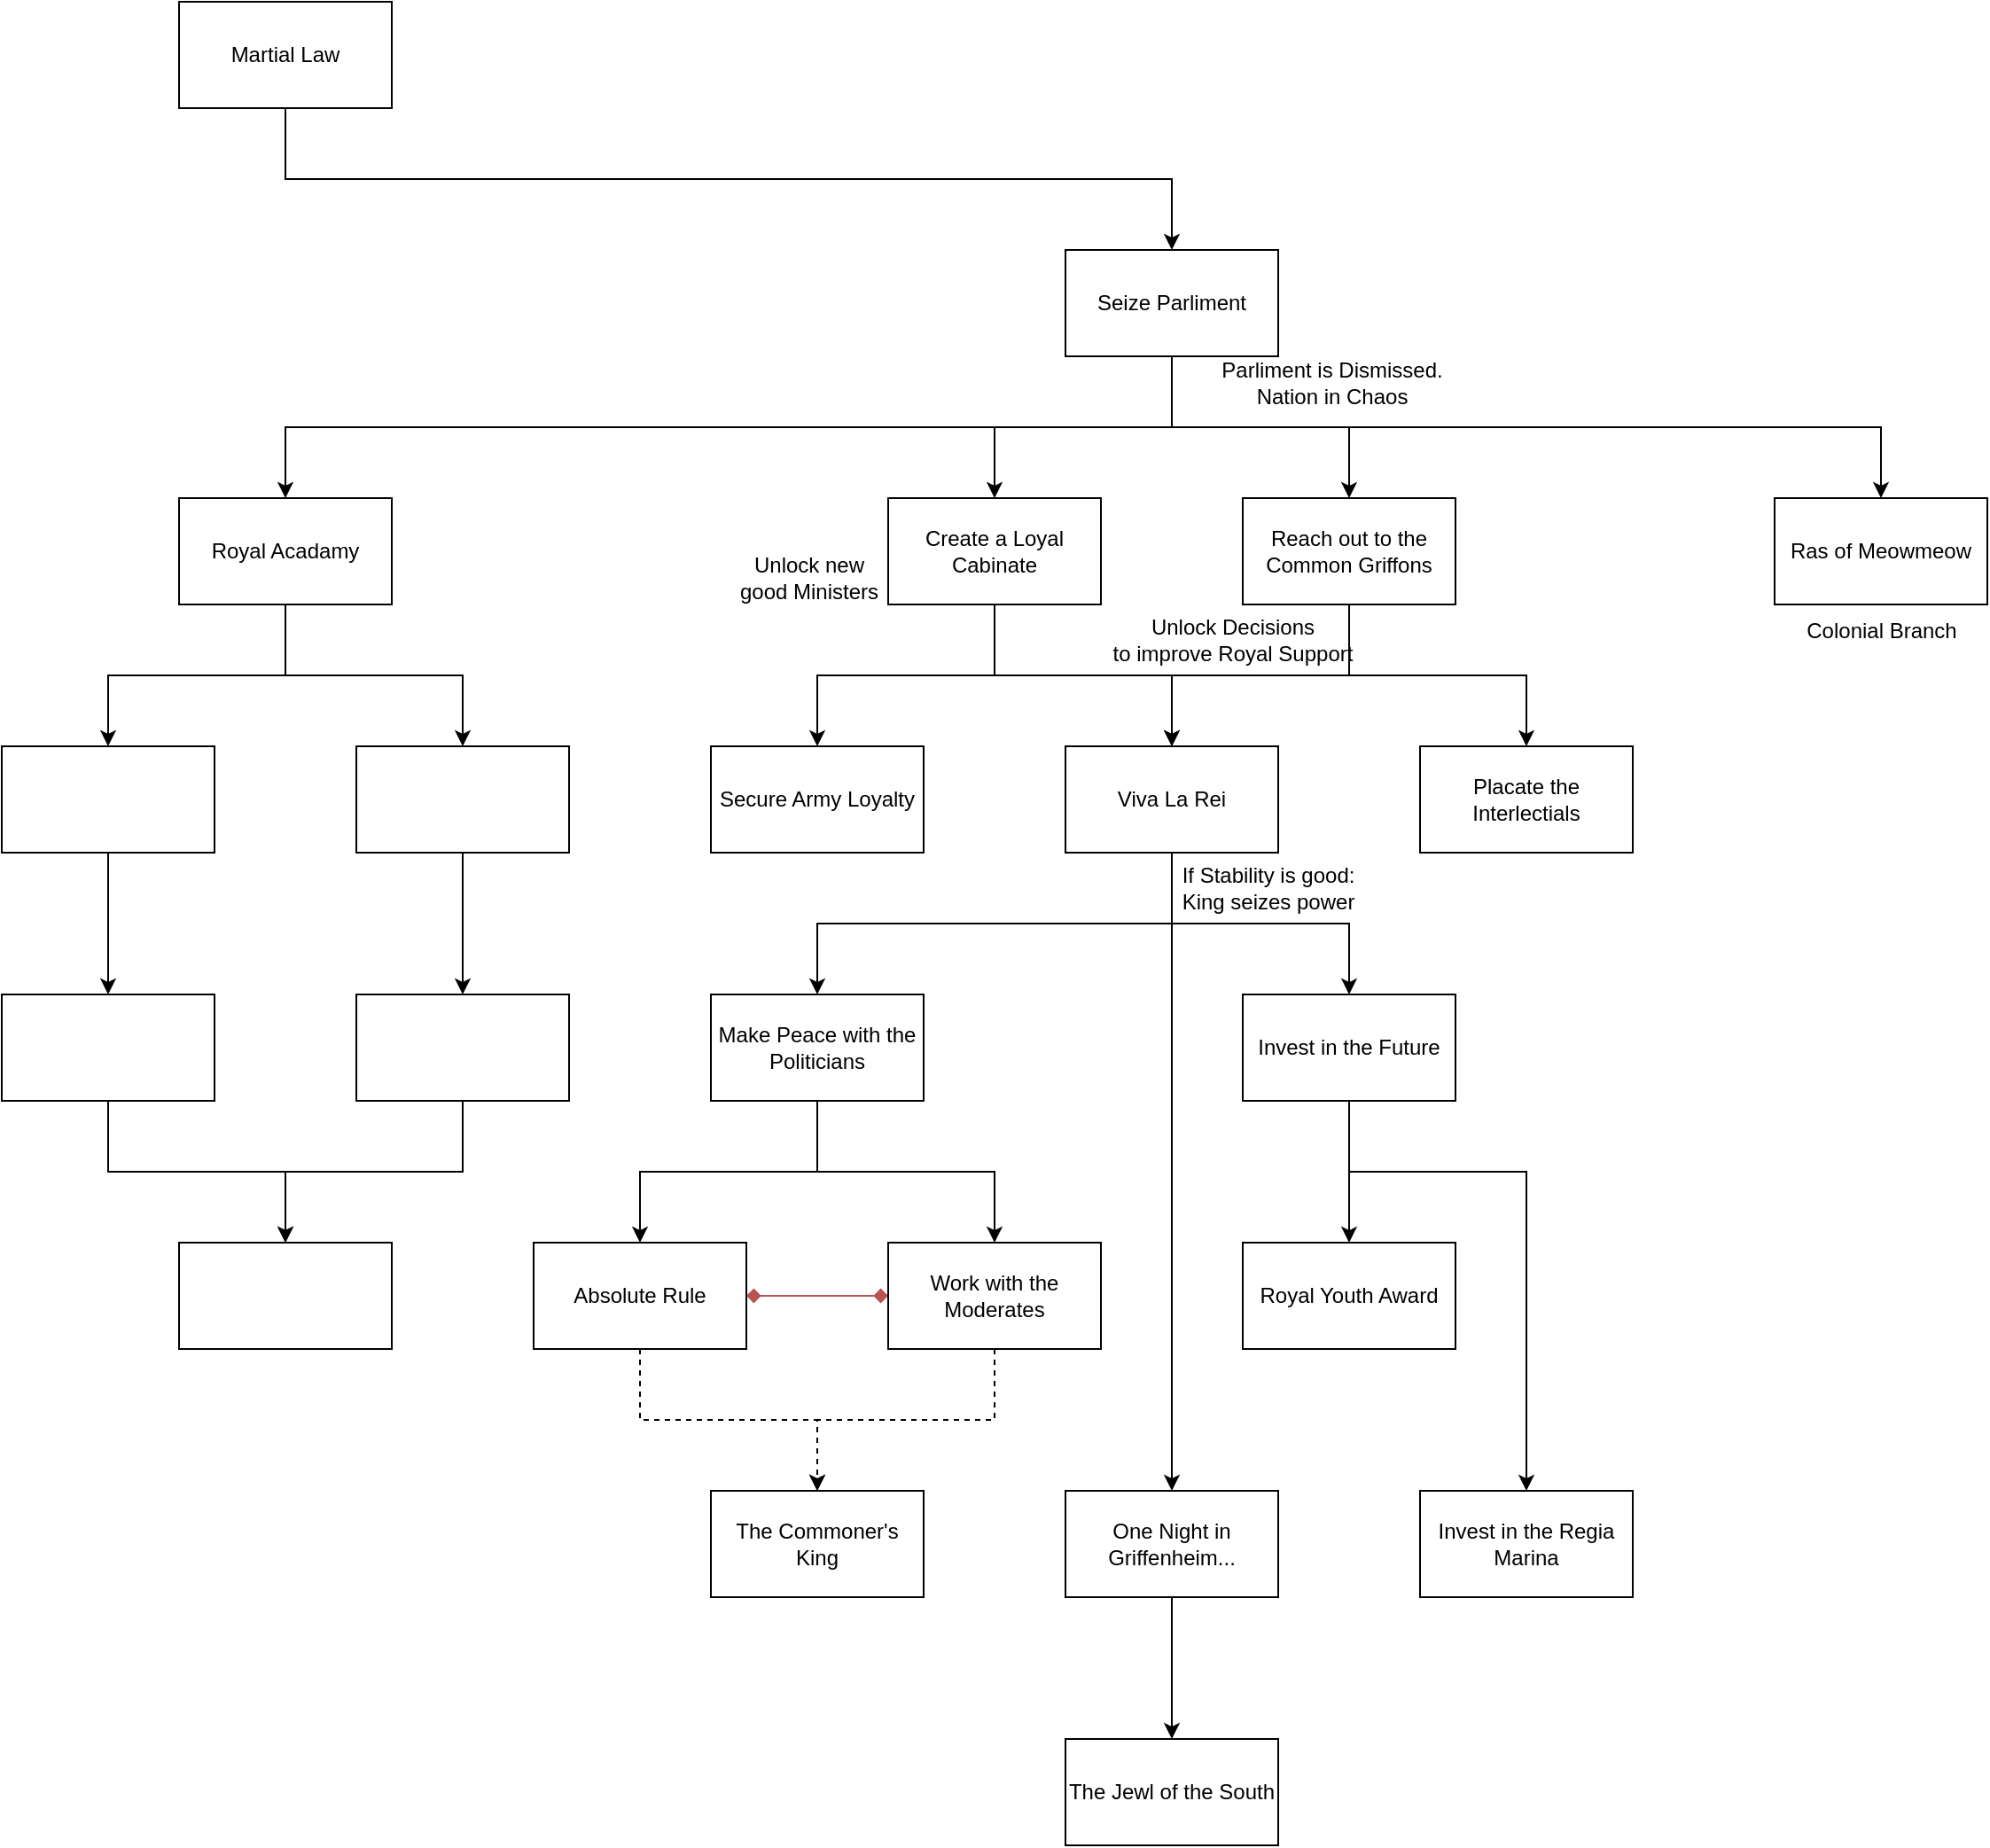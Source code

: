 <mxfile version="13.0.9">
    <diagram id="KzuI4NSd2ITDsZRIOtlf" name="Page-1">
        <mxGraphModel dx="1889" dy="912" grid="1" gridSize="10" guides="1" tooltips="1" connect="1" arrows="1" fold="1" page="1" pageScale="1" pageWidth="827" pageHeight="1169" math="0" shadow="0">
            <root>
                <mxCell id="0"/>
                <mxCell id="1" parent="0"/>
                <mxCell id="4" value="" style="edgeStyle=orthogonalEdgeStyle;rounded=0;orthogonalLoop=1;jettySize=auto;html=1;" parent="1" source="2" target="3" edge="1">
                    <mxGeometry relative="1" as="geometry">
                        <Array as="points">
                            <mxPoint x="-120" y="140"/>
                            <mxPoint x="380" y="140"/>
                        </Array>
                    </mxGeometry>
                </mxCell>
                <mxCell id="2" value="Martial Law" style="rounded=0;whiteSpace=wrap;html=1;" parent="1" vertex="1">
                    <mxGeometry x="-180" y="40" width="120" height="60" as="geometry"/>
                </mxCell>
                <mxCell id="6" value="" style="edgeStyle=orthogonalEdgeStyle;rounded=0;orthogonalLoop=1;jettySize=auto;html=1;" parent="1" source="3" target="5" edge="1">
                    <mxGeometry relative="1" as="geometry"/>
                </mxCell>
                <mxCell id="9" style="edgeStyle=orthogonalEdgeStyle;rounded=0;orthogonalLoop=1;jettySize=auto;html=1;" parent="1" source="3" target="7" edge="1">
                    <mxGeometry relative="1" as="geometry"/>
                </mxCell>
                <mxCell id="48" style="edgeStyle=orthogonalEdgeStyle;rounded=0;orthogonalLoop=1;jettySize=auto;html=1;exitX=0.5;exitY=1;exitDx=0;exitDy=0;" parent="1" source="3" target="44" edge="1">
                    <mxGeometry relative="1" as="geometry"/>
                </mxCell>
                <mxCell id="49" style="edgeStyle=orthogonalEdgeStyle;rounded=0;orthogonalLoop=1;jettySize=auto;html=1;" parent="1" source="3" target="46" edge="1">
                    <mxGeometry relative="1" as="geometry">
                        <Array as="points">
                            <mxPoint x="380" y="280"/>
                            <mxPoint x="780" y="280"/>
                        </Array>
                    </mxGeometry>
                </mxCell>
                <mxCell id="3" value="Seize Parliment" style="rounded=0;whiteSpace=wrap;html=1;" parent="1" vertex="1">
                    <mxGeometry x="320" y="180" width="120" height="60" as="geometry"/>
                </mxCell>
                <mxCell id="19" value="" style="edgeStyle=orthogonalEdgeStyle;rounded=0;orthogonalLoop=1;jettySize=auto;html=1;" parent="1" source="5" target="18" edge="1">
                    <mxGeometry relative="1" as="geometry"/>
                </mxCell>
                <mxCell id="87" style="edgeStyle=orthogonalEdgeStyle;rounded=0;orthogonalLoop=1;jettySize=auto;html=1;" edge="1" parent="1" source="5" target="85">
                    <mxGeometry relative="1" as="geometry"/>
                </mxCell>
                <mxCell id="5" value="Create a Loyal Cabinate" style="rounded=0;whiteSpace=wrap;html=1;" parent="1" vertex="1">
                    <mxGeometry x="220" y="320" width="120" height="60" as="geometry"/>
                </mxCell>
                <mxCell id="65" value="" style="edgeStyle=orthogonalEdgeStyle;rounded=0;orthogonalLoop=1;jettySize=auto;html=1;startArrow=none;startFill=0;endArrow=classic;endFill=1;" parent="1" source="44" target="64" edge="1">
                    <mxGeometry relative="1" as="geometry"/>
                </mxCell>
                <mxCell id="68" style="edgeStyle=orthogonalEdgeStyle;rounded=0;orthogonalLoop=1;jettySize=auto;html=1;startArrow=none;startFill=0;endArrow=classic;endFill=1;" parent="1" source="44" target="66" edge="1">
                    <mxGeometry relative="1" as="geometry"/>
                </mxCell>
                <mxCell id="44" value="Royal Acadamy" style="rounded=0;whiteSpace=wrap;html=1;" parent="1" vertex="1">
                    <mxGeometry x="-180" y="320" width="120" height="60" as="geometry"/>
                </mxCell>
                <mxCell id="70" value="" style="edgeStyle=orthogonalEdgeStyle;rounded=0;orthogonalLoop=1;jettySize=auto;html=1;startArrow=none;startFill=0;endArrow=classic;endFill=1;" parent="1" source="64" target="69" edge="1">
                    <mxGeometry relative="1" as="geometry"/>
                </mxCell>
                <mxCell id="64" value="" style="rounded=0;whiteSpace=wrap;html=1;" parent="1" vertex="1">
                    <mxGeometry x="-280" y="460" width="120" height="60" as="geometry"/>
                </mxCell>
                <mxCell id="74" value="" style="edgeStyle=orthogonalEdgeStyle;rounded=0;orthogonalLoop=1;jettySize=auto;html=1;startArrow=none;startFill=0;endArrow=classic;endFill=1;" parent="1" source="69" target="73" edge="1">
                    <mxGeometry relative="1" as="geometry"/>
                </mxCell>
                <mxCell id="69" value="" style="rounded=0;whiteSpace=wrap;html=1;" parent="1" vertex="1">
                    <mxGeometry x="-280" y="600" width="120" height="60" as="geometry"/>
                </mxCell>
                <mxCell id="73" value="" style="rounded=0;whiteSpace=wrap;html=1;" parent="1" vertex="1">
                    <mxGeometry x="-180" y="740" width="120" height="60" as="geometry"/>
                </mxCell>
                <mxCell id="72" value="" style="edgeStyle=orthogonalEdgeStyle;rounded=0;orthogonalLoop=1;jettySize=auto;html=1;startArrow=none;startFill=0;endArrow=classic;endFill=1;" parent="1" source="66" target="71" edge="1">
                    <mxGeometry relative="1" as="geometry"/>
                </mxCell>
                <mxCell id="66" value="" style="rounded=0;whiteSpace=wrap;html=1;" parent="1" vertex="1">
                    <mxGeometry x="-80" y="460" width="120" height="60" as="geometry"/>
                </mxCell>
                <mxCell id="76" style="edgeStyle=orthogonalEdgeStyle;rounded=0;orthogonalLoop=1;jettySize=auto;html=1;startArrow=none;startFill=0;endArrow=classic;endFill=1;" parent="1" source="71" target="73" edge="1">
                    <mxGeometry relative="1" as="geometry"/>
                </mxCell>
                <mxCell id="71" value="" style="rounded=0;whiteSpace=wrap;html=1;" parent="1" vertex="1">
                    <mxGeometry x="-80" y="600" width="120" height="60" as="geometry"/>
                </mxCell>
                <mxCell id="31" value="" style="edgeStyle=orthogonalEdgeStyle;rounded=0;orthogonalLoop=1;jettySize=auto;html=1;" parent="1" source="18" target="30" edge="1">
                    <mxGeometry relative="1" as="geometry">
                        <Array as="points">
                            <mxPoint x="380" y="560"/>
                            <mxPoint x="180" y="560"/>
                        </Array>
                    </mxGeometry>
                </mxCell>
                <mxCell id="34" style="edgeStyle=orthogonalEdgeStyle;rounded=0;orthogonalLoop=1;jettySize=auto;html=1;" parent="1" source="18" target="32" edge="1">
                    <mxGeometry relative="1" as="geometry"/>
                </mxCell>
                <mxCell id="37" style="edgeStyle=orthogonalEdgeStyle;rounded=0;orthogonalLoop=1;jettySize=auto;html=1;entryX=0.5;entryY=0;entryDx=0;entryDy=0;" parent="1" source="18" target="38" edge="1">
                    <mxGeometry relative="1" as="geometry">
                        <mxPoint x="380" y="740" as="targetPoint"/>
                    </mxGeometry>
                </mxCell>
                <mxCell id="18" value="Viva La Rei" style="rounded=0;whiteSpace=wrap;html=1;" parent="1" vertex="1">
                    <mxGeometry x="320" y="460" width="120" height="60" as="geometry"/>
                </mxCell>
                <mxCell id="88" value="Placate the Interlectials" style="rounded=0;whiteSpace=wrap;html=1;" vertex="1" parent="1">
                    <mxGeometry x="520" y="460" width="120" height="60" as="geometry"/>
                </mxCell>
                <mxCell id="85" value="Secure Army Loyalty" style="rounded=0;whiteSpace=wrap;html=1;" vertex="1" parent="1">
                    <mxGeometry x="120" y="460" width="120" height="60" as="geometry"/>
                </mxCell>
                <mxCell id="41" value="" style="edgeStyle=orthogonalEdgeStyle;rounded=0;orthogonalLoop=1;jettySize=auto;html=1;" parent="1" source="30" target="40" edge="1">
                    <mxGeometry relative="1" as="geometry"/>
                </mxCell>
                <mxCell id="61" style="edgeStyle=orthogonalEdgeStyle;rounded=0;orthogonalLoop=1;jettySize=auto;html=1;" parent="1" source="30" target="59" edge="1">
                    <mxGeometry relative="1" as="geometry">
                        <Array as="points">
                            <mxPoint x="180" y="700"/>
                            <mxPoint x="80" y="700"/>
                        </Array>
                    </mxGeometry>
                </mxCell>
                <mxCell id="30" value="Make Peace with the Politicians" style="rounded=0;whiteSpace=wrap;html=1;" parent="1" vertex="1">
                    <mxGeometry x="120" y="600" width="120" height="60" as="geometry"/>
                </mxCell>
                <mxCell id="60" value="" style="edgeStyle=orthogonalEdgeStyle;rounded=0;orthogonalLoop=1;jettySize=auto;html=1;startArrow=diamond;startFill=1;endArrow=diamond;endFill=1;fillColor=#f8cecc;strokeColor=#b85450;" parent="1" source="40" target="59" edge="1">
                    <mxGeometry relative="1" as="geometry"/>
                </mxCell>
                <mxCell id="80" value="" style="edgeStyle=orthogonalEdgeStyle;rounded=0;orthogonalLoop=1;jettySize=auto;html=1;startArrow=none;startFill=0;endArrow=classic;endFill=1;dashed=1;" parent="1" source="40" target="79" edge="1">
                    <mxGeometry relative="1" as="geometry"/>
                </mxCell>
                <mxCell id="40" value="Work with the Moderates" style="rounded=0;whiteSpace=wrap;html=1;" parent="1" vertex="1">
                    <mxGeometry x="220" y="740" width="120" height="60" as="geometry"/>
                </mxCell>
                <mxCell id="79" value="The Commoner's King" style="rounded=0;whiteSpace=wrap;html=1;" parent="1" vertex="1">
                    <mxGeometry x="120" y="880" width="120" height="60" as="geometry"/>
                </mxCell>
                <mxCell id="81" style="edgeStyle=orthogonalEdgeStyle;rounded=0;orthogonalLoop=1;jettySize=auto;html=1;startArrow=none;startFill=0;endArrow=classic;endFill=1;dashed=1;" parent="1" source="59" target="79" edge="1">
                    <mxGeometry relative="1" as="geometry"/>
                </mxCell>
                <mxCell id="59" value="Absolute Rule" style="rounded=0;whiteSpace=wrap;html=1;" parent="1" vertex="1">
                    <mxGeometry x="20" y="740" width="120" height="60" as="geometry"/>
                </mxCell>
                <mxCell id="43" value="" style="edgeStyle=orthogonalEdgeStyle;rounded=0;orthogonalLoop=1;jettySize=auto;html=1;" parent="1" source="32" target="42" edge="1">
                    <mxGeometry relative="1" as="geometry"/>
                </mxCell>
                <mxCell id="93" style="edgeStyle=orthogonalEdgeStyle;rounded=0;orthogonalLoop=1;jettySize=auto;html=1;" edge="1" parent="1" source="32" target="91">
                    <mxGeometry relative="1" as="geometry">
                        <Array as="points">
                            <mxPoint x="480" y="700"/>
                            <mxPoint x="580" y="700"/>
                        </Array>
                    </mxGeometry>
                </mxCell>
                <mxCell id="32" value="Invest in the Future" style="rounded=0;whiteSpace=wrap;html=1;" parent="1" vertex="1">
                    <mxGeometry x="420" y="600" width="120" height="60" as="geometry"/>
                </mxCell>
                <mxCell id="42" value="Royal Youth Award" style="rounded=0;whiteSpace=wrap;html=1;" parent="1" vertex="1">
                    <mxGeometry x="420" y="740" width="120" height="60" as="geometry"/>
                </mxCell>
                <mxCell id="91" value="Invest in the Regia Marina" style="rounded=0;whiteSpace=wrap;html=1;" vertex="1" parent="1">
                    <mxGeometry x="520" y="880" width="120" height="60" as="geometry"/>
                </mxCell>
                <mxCell id="78" value="" style="edgeStyle=orthogonalEdgeStyle;rounded=0;orthogonalLoop=1;jettySize=auto;html=1;startArrow=none;startFill=0;endArrow=classic;endFill=1;" parent="1" source="38" target="77" edge="1">
                    <mxGeometry relative="1" as="geometry"/>
                </mxCell>
                <mxCell id="38" value="One Night in Griffenheim..." style="rounded=0;whiteSpace=wrap;html=1;" parent="1" vertex="1">
                    <mxGeometry x="320" y="880" width="120" height="60" as="geometry"/>
                </mxCell>
                <mxCell id="77" value="The Jewl of the South" style="rounded=0;whiteSpace=wrap;html=1;" parent="1" vertex="1">
                    <mxGeometry x="320" y="1020" width="120" height="60" as="geometry"/>
                </mxCell>
                <mxCell id="20" style="edgeStyle=orthogonalEdgeStyle;rounded=0;orthogonalLoop=1;jettySize=auto;html=1;" parent="1" source="7" target="18" edge="1">
                    <mxGeometry relative="1" as="geometry"/>
                </mxCell>
                <mxCell id="90" style="edgeStyle=orthogonalEdgeStyle;rounded=0;orthogonalLoop=1;jettySize=auto;html=1;exitX=0.5;exitY=1;exitDx=0;exitDy=0;" edge="1" parent="1" source="7" target="88">
                    <mxGeometry relative="1" as="geometry"/>
                </mxCell>
                <mxCell id="7" value="Reach out to the Common Griffons" style="rounded=0;whiteSpace=wrap;html=1;" parent="1" vertex="1">
                    <mxGeometry x="420" y="320" width="120" height="60" as="geometry"/>
                </mxCell>
                <mxCell id="46" value="Ras of Meowmeow" style="rounded=0;whiteSpace=wrap;html=1;" parent="1" vertex="1">
                    <mxGeometry x="720" y="320" width="120" height="60" as="geometry"/>
                </mxCell>
                <mxCell id="21" value="Parliment is Dismissed.&lt;br&gt;Nation in Chaos" style="text;html=1;align=center;verticalAlign=middle;resizable=0;points=[];autosize=1;" parent="1" vertex="1">
                    <mxGeometry x="400" y="240" width="140" height="30" as="geometry"/>
                </mxCell>
                <mxCell id="23" value="Unlock new&lt;br&gt;good Ministers" style="text;html=1;align=center;verticalAlign=middle;resizable=0;points=[];autosize=1;" parent="1" vertex="1">
                    <mxGeometry x="130" y="350" width="90" height="30" as="geometry"/>
                </mxCell>
                <mxCell id="24" value="Unlock Decisions&lt;br&gt;to improve Royal Support" style="text;html=1;align=center;verticalAlign=middle;resizable=0;points=[];autosize=1;" parent="1" vertex="1">
                    <mxGeometry x="339" y="385" width="150" height="30" as="geometry"/>
                </mxCell>
                <mxCell id="29" value="If Stability is good:&lt;br&gt;King seizes power" style="text;html=1;align=center;verticalAlign=middle;resizable=0;points=[];autosize=1;" parent="1" vertex="1">
                    <mxGeometry x="379" y="525" width="110" height="30" as="geometry"/>
                </mxCell>
                <mxCell id="84" value="Colonial Branch" style="text;html=1;align=center;verticalAlign=middle;resizable=0;points=[];autosize=1;" parent="1" vertex="1">
                    <mxGeometry x="730" y="385" width="100" height="20" as="geometry"/>
                </mxCell>
            </root>
        </mxGraphModel>
    </diagram>
</mxfile>